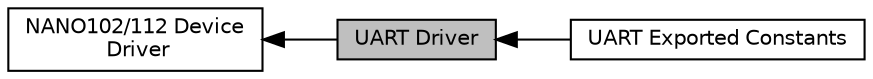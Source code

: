 digraph "UART Driver"
{
  edge [fontname="Helvetica",fontsize="10",labelfontname="Helvetica",labelfontsize="10"];
  node [fontname="Helvetica",fontsize="10",shape=box];
  rankdir=LR;
  Node2 [label="NANO102/112 Device\l Driver",height=0.2,width=0.4,color="black", fillcolor="white", style="filled",URL="$d8/dcc/group___n_a_n_o1_x2___device___driver.html",tooltip=" "];
  Node1 [label="UART Driver",height=0.2,width=0.4,color="black", fillcolor="grey75", style="filled", fontcolor="black",tooltip=" "];
  Node3 [label="UART Exported Constants",height=0.2,width=0.4,color="black", fillcolor="white", style="filled",URL="$dc/d03/group___n_a_n_o1_x2___u_a_r_t___e_x_p_o_r_t_e_d___c_o_n_s_t_a_n_t_s.html",tooltip=" "];
  Node2->Node1 [shape=plaintext, dir="back", style="solid"];
  Node1->Node3 [shape=plaintext, dir="back", style="solid"];
}
